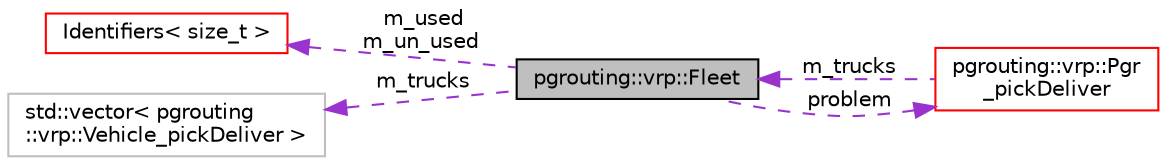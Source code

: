 digraph "pgrouting::vrp::Fleet"
{
 // LATEX_PDF_SIZE
  edge [fontname="Helvetica",fontsize="10",labelfontname="Helvetica",labelfontsize="10"];
  node [fontname="Helvetica",fontsize="10",shape=record];
  rankdir="LR";
  Node1 [label="pgrouting::vrp::Fleet",height=0.2,width=0.4,color="black", fillcolor="grey75", style="filled", fontcolor="black",tooltip=" "];
  Node2 -> Node1 [dir="back",color="darkorchid3",fontsize="10",style="dashed",label=" problem" ,fontname="Helvetica"];
  Node2 [label="pgrouting::vrp::Pgr\l_pickDeliver",height=0.2,width=0.4,color="red", fillcolor="white", style="filled",URL="$classpgrouting_1_1vrp_1_1Pgr__pickDeliver.html",tooltip=" "];
  Node1 -> Node2 [dir="back",color="darkorchid3",fontsize="10",style="dashed",label=" m_trucks" ,fontname="Helvetica"];
  Node19 -> Node1 [dir="back",color="darkorchid3",fontsize="10",style="dashed",label=" m_used\nm_un_used" ,fontname="Helvetica"];
  Node19 [label="Identifiers\< size_t \>",height=0.2,width=0.4,color="red", fillcolor="white", style="filled",URL="$classIdentifiers.html",tooltip=" "];
  Node37 -> Node1 [dir="back",color="darkorchid3",fontsize="10",style="dashed",label=" m_trucks" ,fontname="Helvetica"];
  Node37 [label="std::vector\< pgrouting\l::vrp::Vehicle_pickDeliver \>",height=0.2,width=0.4,color="grey75", fillcolor="white", style="filled",tooltip=" "];
}
